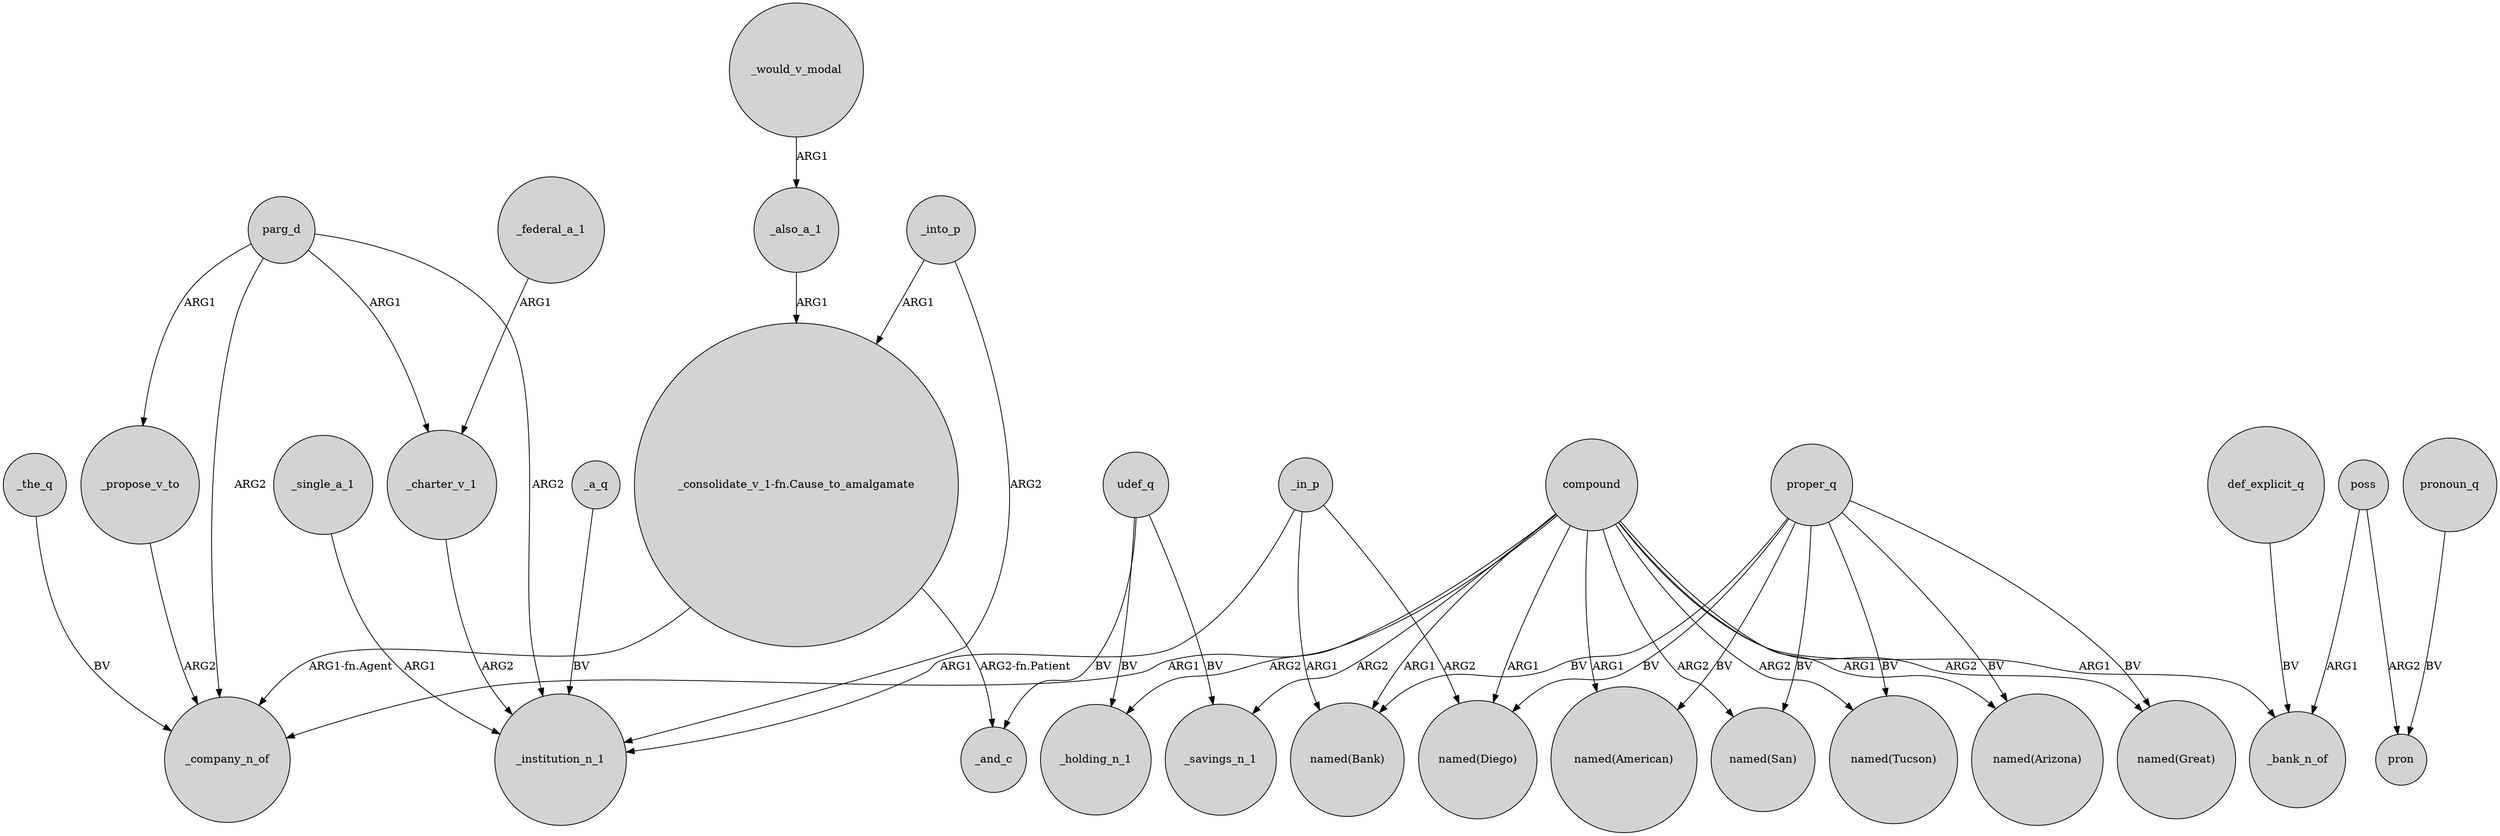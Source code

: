 digraph {
	node [shape=circle style=filled]
	parg_d -> _propose_v_to [label=ARG1]
	compound -> "named(Arizona)" [label=ARG1]
	_in_p -> _institution_n_1 [label=ARG1]
	proper_q -> "named(Diego)" [label=BV]
	parg_d -> _charter_v_1 [label=ARG1]
	poss -> pron [label=ARG2]
	proper_q -> "named(American)" [label=BV]
	compound -> "named(San)" [label=ARG2]
	proper_q -> "named(Tucson)" [label=BV]
	compound -> "named(American)" [label=ARG1]
	compound -> _savings_n_1 [label=ARG2]
	_charter_v_1 -> _institution_n_1 [label=ARG2]
	compound -> _bank_n_of [label=ARG1]
	udef_q -> _savings_n_1 [label=BV]
	compound -> _holding_n_1 [label=ARG2]
	_would_v_modal -> _also_a_1 [label=ARG1]
	_in_p -> "named(Bank)" [label=ARG1]
	compound -> "named(Great)" [label=ARG2]
	_the_q -> _company_n_of [label=BV]
	compound -> "named(Tucson)" [label=ARG2]
	_a_q -> _institution_n_1 [label=BV]
	poss -> _bank_n_of [label=ARG1]
	proper_q -> "named(Bank)" [label=BV]
	compound -> _company_n_of [label=ARG1]
	pronoun_q -> pron [label=BV]
	proper_q -> "named(Arizona)" [label=BV]
	proper_q -> "named(Great)" [label=BV]
	parg_d -> _company_n_of [label=ARG2]
	compound -> "named(Diego)" [label=ARG1]
	_in_p -> "named(Diego)" [label=ARG2]
	_federal_a_1 -> _charter_v_1 [label=ARG1]
	_into_p -> "_consolidate_v_1-fn.Cause_to_amalgamate" [label=ARG1]
	"_consolidate_v_1-fn.Cause_to_amalgamate" -> _company_n_of [label="ARG1-fn.Agent"]
	def_explicit_q -> _bank_n_of [label=BV]
	"_consolidate_v_1-fn.Cause_to_amalgamate" -> _and_c [label="ARG2-fn.Patient"]
	compound -> "named(Bank)" [label=ARG1]
	_also_a_1 -> "_consolidate_v_1-fn.Cause_to_amalgamate" [label=ARG1]
	proper_q -> "named(San)" [label=BV]
	parg_d -> _institution_n_1 [label=ARG2]
	udef_q -> _holding_n_1 [label=BV]
	_single_a_1 -> _institution_n_1 [label=ARG1]
	udef_q -> _and_c [label=BV]
	_propose_v_to -> _company_n_of [label=ARG2]
	_into_p -> _institution_n_1 [label=ARG2]
}
